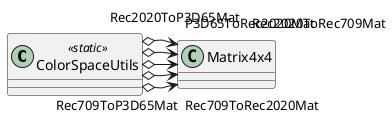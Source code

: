 @startuml
class ColorSpaceUtils <<static>> {
}
ColorSpaceUtils o-> "Rec709ToRec2020Mat" Matrix4x4
ColorSpaceUtils o-> "Rec709ToP3D65Mat" Matrix4x4
ColorSpaceUtils o-> "Rec2020ToRec709Mat" Matrix4x4
ColorSpaceUtils o-> "Rec2020ToP3D65Mat" Matrix4x4
ColorSpaceUtils o-> "P3D65ToRec2020Mat" Matrix4x4
@enduml
